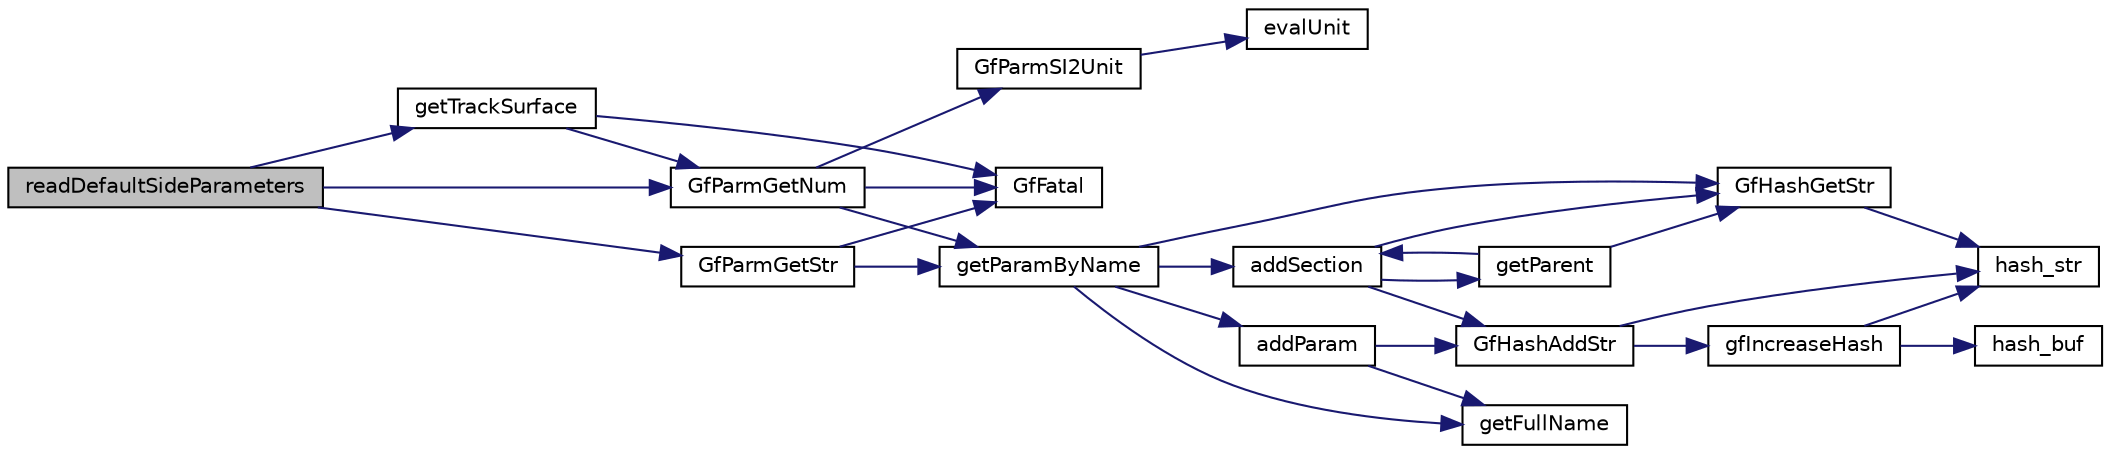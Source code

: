 digraph "readDefaultSideParameters"
{
  edge [fontname="Helvetica",fontsize="10",labelfontname="Helvetica",labelfontsize="10"];
  node [fontname="Helvetica",fontsize="10",shape=record];
  rankdir="LR";
  Node1 [label="readDefaultSideParameters",height=0.2,width=0.4,color="black", fillcolor="grey75", style="filled", fontcolor="black"];
  Node1 -> Node2 [color="midnightblue",fontsize="10",style="solid",fontname="Helvetica"];
  Node2 [label="GfParmGetStr",height=0.2,width=0.4,color="black", fillcolor="white", style="filled",URL="$group__paramsdata.html#gaa37bfd1fabd03d24fd50812c2330fa12",tooltip="Get a string parameter from the parameter set handle. "];
  Node2 -> Node3 [color="midnightblue",fontsize="10",style="solid",fontname="Helvetica"];
  Node3 [label="GfFatal",height=0.2,width=0.4,color="black", fillcolor="white", style="filled",URL="$tgf_8h.html#a927c58e55400ef72e0e54548b26f973d"];
  Node2 -> Node4 [color="midnightblue",fontsize="10",style="solid",fontname="Helvetica"];
  Node4 [label="getParamByName",height=0.2,width=0.4,color="black", fillcolor="white", style="filled",URL="$group__paramshelper.html#gad76ca407ee6b618e69f80c80aa319d63",tooltip="Helper function to get (or create) a parameter by name. "];
  Node4 -> Node5 [color="midnightblue",fontsize="10",style="solid",fontname="Helvetica"];
  Node5 [label="getFullName",height=0.2,width=0.4,color="black", fillcolor="white", style="filled",URL="$group__paramshelper.html#gaf12253922391ef1139cd12f2a0ffa5ea",tooltip="Helper function to get the full name of a parameter (full name: \"sectionName/paramName\"). "];
  Node4 -> Node6 [color="midnightblue",fontsize="10",style="solid",fontname="Helvetica"];
  Node6 [label="GfHashGetStr",height=0.2,width=0.4,color="black", fillcolor="white", style="filled",URL="$group__hash.html#ga4e47f57400b95ab9b6fe918c123fdb26",tooltip="Get the user data associated with a string key. "];
  Node6 -> Node7 [color="midnightblue",fontsize="10",style="solid",fontname="Helvetica"];
  Node7 [label="hash_str",height=0.2,width=0.4,color="black", fillcolor="white", style="filled",URL="$hash_8cpp.html#a54816daefc845f0b3ade33c7243c6b71"];
  Node4 -> Node8 [color="midnightblue",fontsize="10",style="solid",fontname="Helvetica"];
  Node8 [label="addSection",height=0.2,width=0.4,color="black", fillcolor="white", style="filled",URL="$group__paramshelper.html#ga56946944d68598d938e65db86ce1221f",tooltip="Helper function to add a section to a parameter set. "];
  Node8 -> Node6 [color="midnightblue",fontsize="10",style="solid",fontname="Helvetica"];
  Node8 -> Node9 [color="midnightblue",fontsize="10",style="solid",fontname="Helvetica"];
  Node9 [label="getParent",height=0.2,width=0.4,color="black", fillcolor="white", style="filled",URL="$group__paramshelper.html#ga6d2007ad14ed22efb2237f09c9c2649a",tooltip="Helper function to get (or create if not found) parent section of section given in sectionName..."];
  Node9 -> Node6 [color="midnightblue",fontsize="10",style="solid",fontname="Helvetica"];
  Node9 -> Node8 [color="midnightblue",fontsize="10",style="solid",fontname="Helvetica"];
  Node8 -> Node10 [color="midnightblue",fontsize="10",style="solid",fontname="Helvetica"];
  Node10 [label="GfHashAddStr",height=0.2,width=0.4,color="black", fillcolor="white", style="filled",URL="$group__hash.html#gaa7a49ed4d630a0a86a829bd8f77f75f6",tooltip="Add an element with a string key to a hash table. "];
  Node10 -> Node11 [color="midnightblue",fontsize="10",style="solid",fontname="Helvetica"];
  Node11 [label="gfIncreaseHash",height=0.2,width=0.4,color="black", fillcolor="white", style="filled",URL="$hash_8cpp.html#a7089850595ee0480361e87214ffc7832",tooltip="Double the size of the hash table. "];
  Node11 -> Node7 [color="midnightblue",fontsize="10",style="solid",fontname="Helvetica"];
  Node11 -> Node12 [color="midnightblue",fontsize="10",style="solid",fontname="Helvetica"];
  Node12 [label="hash_buf",height=0.2,width=0.4,color="black", fillcolor="white", style="filled",URL="$hash_8cpp.html#aa16fb46e5085f561f005052d0e348c0e"];
  Node10 -> Node7 [color="midnightblue",fontsize="10",style="solid",fontname="Helvetica"];
  Node4 -> Node13 [color="midnightblue",fontsize="10",style="solid",fontname="Helvetica"];
  Node13 [label="addParam",height=0.2,width=0.4,color="black", fillcolor="white", style="filled",URL="$group__paramshelper.html#gaf202744654cbc648b47479f30ccc3a8c",tooltip="Helper function to add parameter, does not check for duplicated name. "];
  Node13 -> Node5 [color="midnightblue",fontsize="10",style="solid",fontname="Helvetica"];
  Node13 -> Node10 [color="midnightblue",fontsize="10",style="solid",fontname="Helvetica"];
  Node1 -> Node14 [color="midnightblue",fontsize="10",style="solid",fontname="Helvetica"];
  Node14 [label="getTrackSurface",height=0.2,width=0.4,color="black", fillcolor="white", style="filled",URL="$track4_8cpp.html#a2a700e67704fdcea0e6a2b027084af5b",tooltip="Gets surface properties based on the material. "];
  Node14 -> Node3 [color="midnightblue",fontsize="10",style="solid",fontname="Helvetica"];
  Node14 -> Node15 [color="midnightblue",fontsize="10",style="solid",fontname="Helvetica"];
  Node15 [label="GfParmGetNum",height=0.2,width=0.4,color="black", fillcolor="white", style="filled",URL="$group__paramsdata.html#ga57d6d6694c94482128c7b7bd6bf0a2e8",tooltip="Get a numerical parameter from the parameter set handle. "];
  Node15 -> Node3 [color="midnightblue",fontsize="10",style="solid",fontname="Helvetica"];
  Node15 -> Node4 [color="midnightblue",fontsize="10",style="solid",fontname="Helvetica"];
  Node15 -> Node16 [color="midnightblue",fontsize="10",style="solid",fontname="Helvetica"];
  Node16 [label="GfParmSI2Unit",height=0.2,width=0.4,color="black", fillcolor="white", style="filled",URL="$group__paramsdata.html#gab24de0cda7e3f9a5ea42be6dd7592a38",tooltip="Convert a value from SI to given unit. "];
  Node16 -> Node17 [color="midnightblue",fontsize="10",style="solid",fontname="Helvetica"];
  Node17 [label="evalUnit",height=0.2,width=0.4,color="black", fillcolor="white", style="filled",URL="$group__paramshelper.html#ga939d9b995855a1e99d2ed2591692c71d",tooltip="Support function to multiply or divide dest with unit conversion factor. "];
  Node1 -> Node15 [color="midnightblue",fontsize="10",style="solid",fontname="Helvetica"];
}
